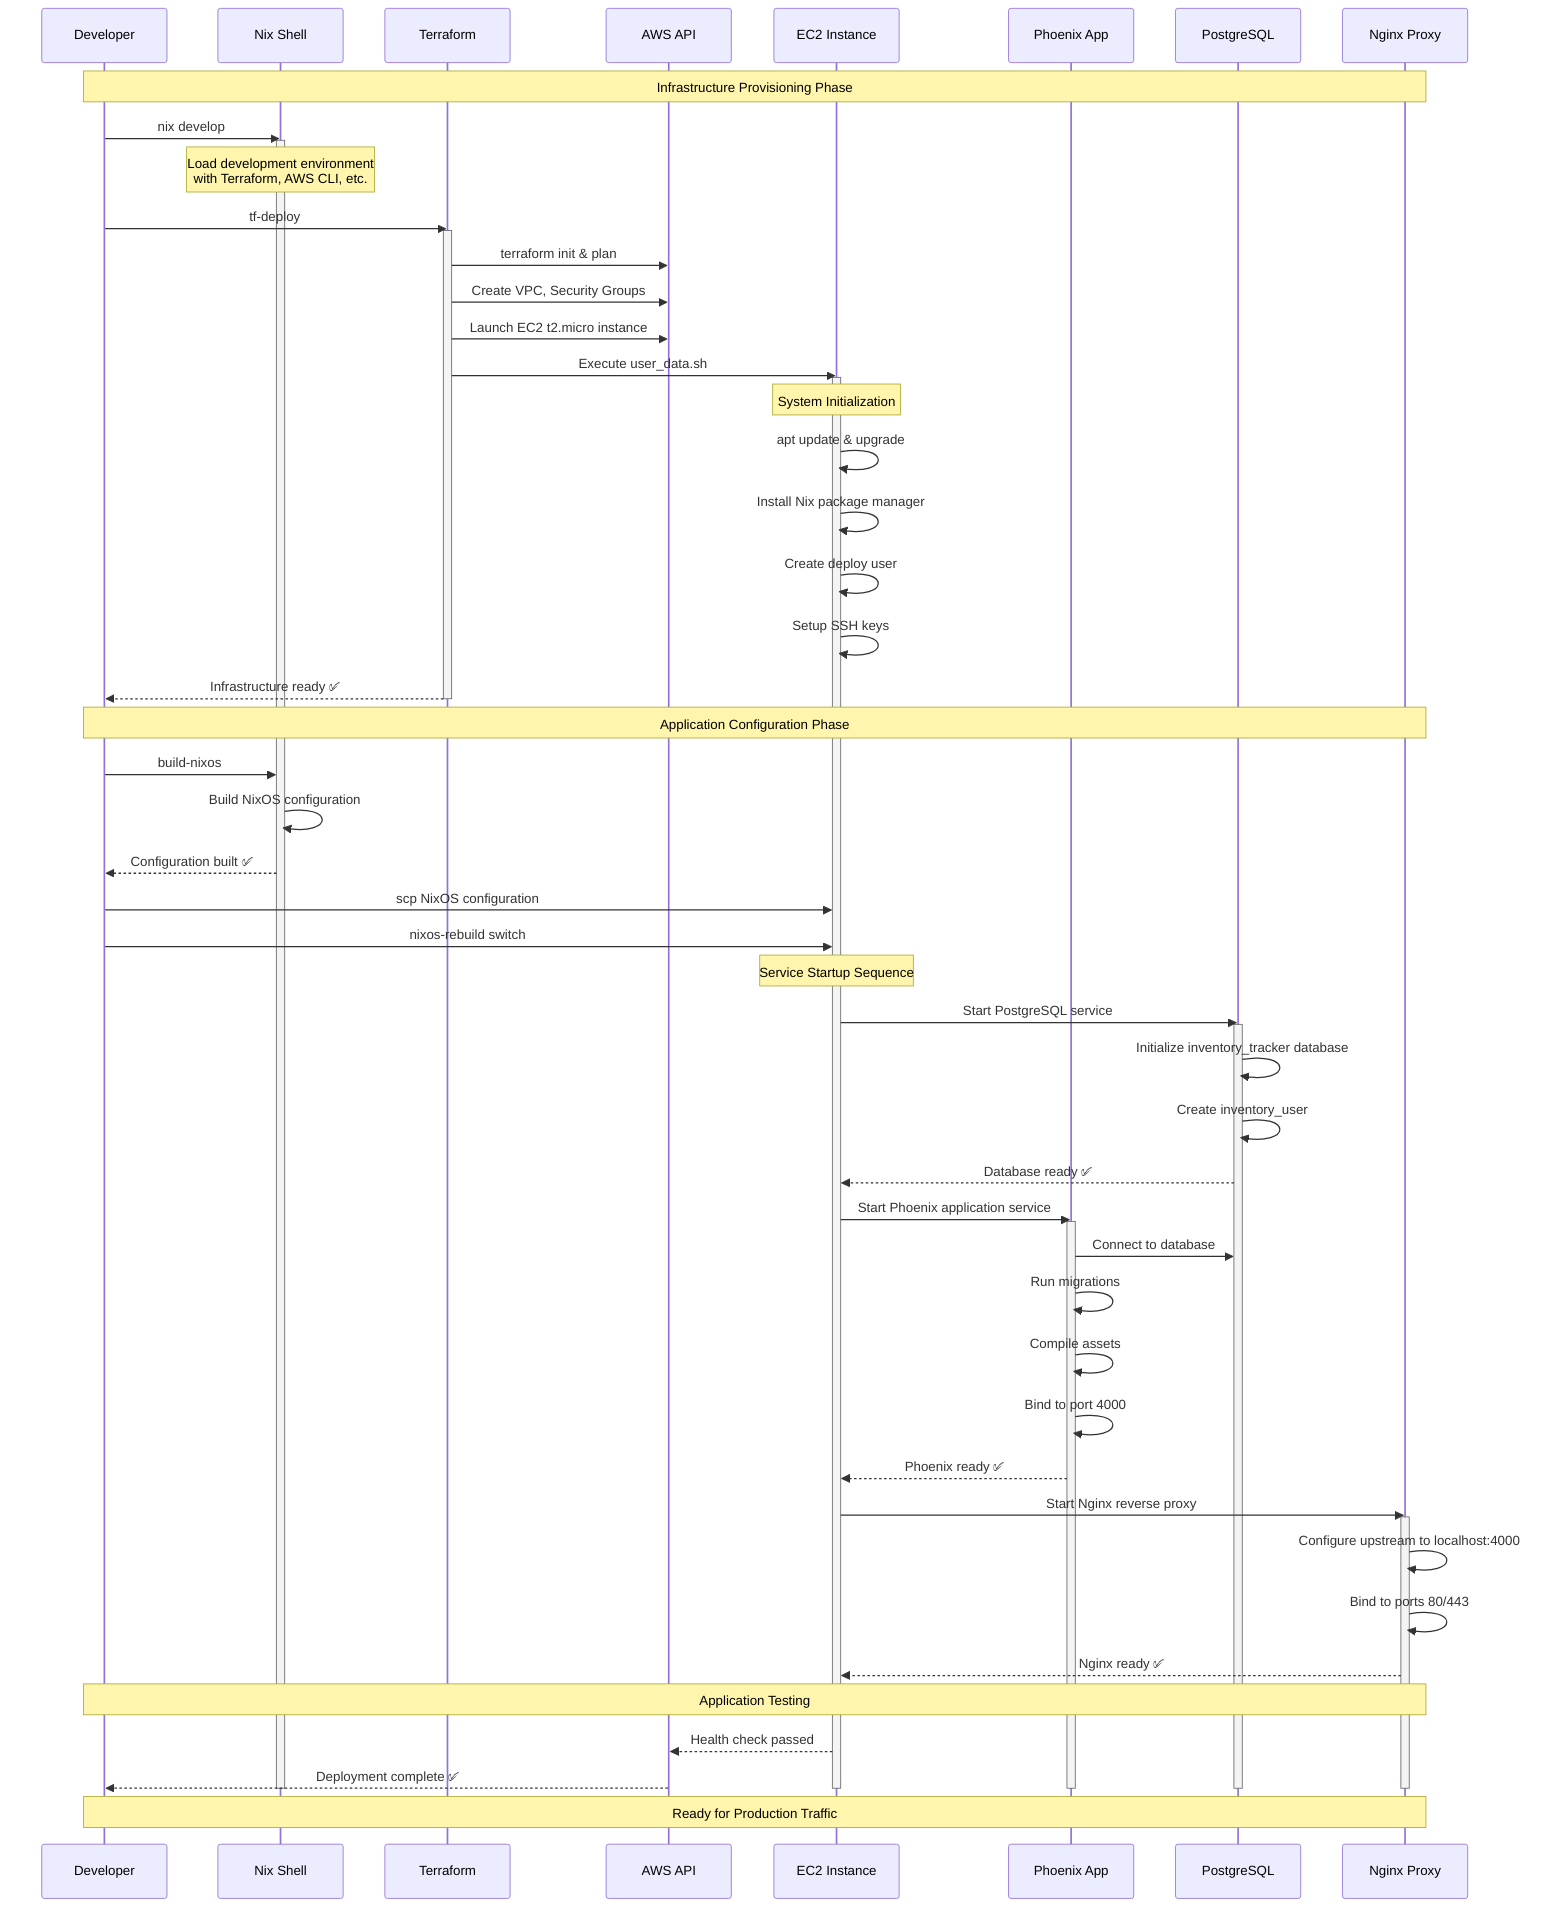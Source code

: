 %% Deployment Workflow Sequence Diagram
sequenceDiagram
    participant Dev as Developer
    participant Nix as Nix Shell
    participant TF as Terraform
    participant AWS as AWS API
    participant EC2 as EC2 Instance
    participant App as Phoenix App
    participant DB as PostgreSQL
    participant Nginx as Nginx Proxy
    
    Note over Dev,Nginx: Infrastructure Provisioning Phase
    Dev->>Nix: nix develop
    activate Nix
    Note over Nix: Load development environment<br/>with Terraform, AWS CLI, etc.
    
    Dev->>TF: tf-deploy
    activate TF
    TF->>AWS: terraform init & plan
    TF->>AWS: Create VPC, Security Groups
    TF->>AWS: Launch EC2 t2.micro instance
    TF->>EC2: Execute user_data.sh
    activate EC2
    
    Note over EC2: System Initialization
    EC2->>EC2: apt update & upgrade
    EC2->>EC2: Install Nix package manager
    EC2->>EC2: Create deploy user
    EC2->>EC2: Setup SSH keys
    
    TF-->>Dev: Infrastructure ready ✅
    deactivate TF
    
    Note over Dev,Nginx: Application Configuration Phase
    Dev->>Nix: build-nixos
    Nix->>Nix: Build NixOS configuration
    Nix-->>Dev: Configuration built ✅
    
    Dev->>EC2: scp NixOS configuration
    Dev->>EC2: nixos-rebuild switch
    
    Note over EC2: Service Startup Sequence
    EC2->>DB: Start PostgreSQL service
    activate DB
    DB->>DB: Initialize inventory_tracker database
    DB->>DB: Create inventory_user
    DB-->>EC2: Database ready ✅
    
    EC2->>App: Start Phoenix application service
    activate App
    App->>DB: Connect to database
    App->>App: Run migrations
    App->>App: Compile assets
    App->>App: Bind to port 4000
    App-->>EC2: Phoenix ready ✅
    
    EC2->>Nginx: Start Nginx reverse proxy
    activate Nginx
    Nginx->>Nginx: Configure upstream to localhost:4000
    Nginx->>Nginx: Bind to ports 80/443
    Nginx-->>EC2: Nginx ready ✅
    
    Note over Dev,Nginx: Application Testing
    EC2-->>AWS: Health check passed
    AWS-->>Dev: Deployment complete ✅
    
    deactivate EC2
    deactivate Nix
    deactivate App
    deactivate DB
    deactivate Nginx
    
    Note over Dev,Nginx: Ready for Production Traffic